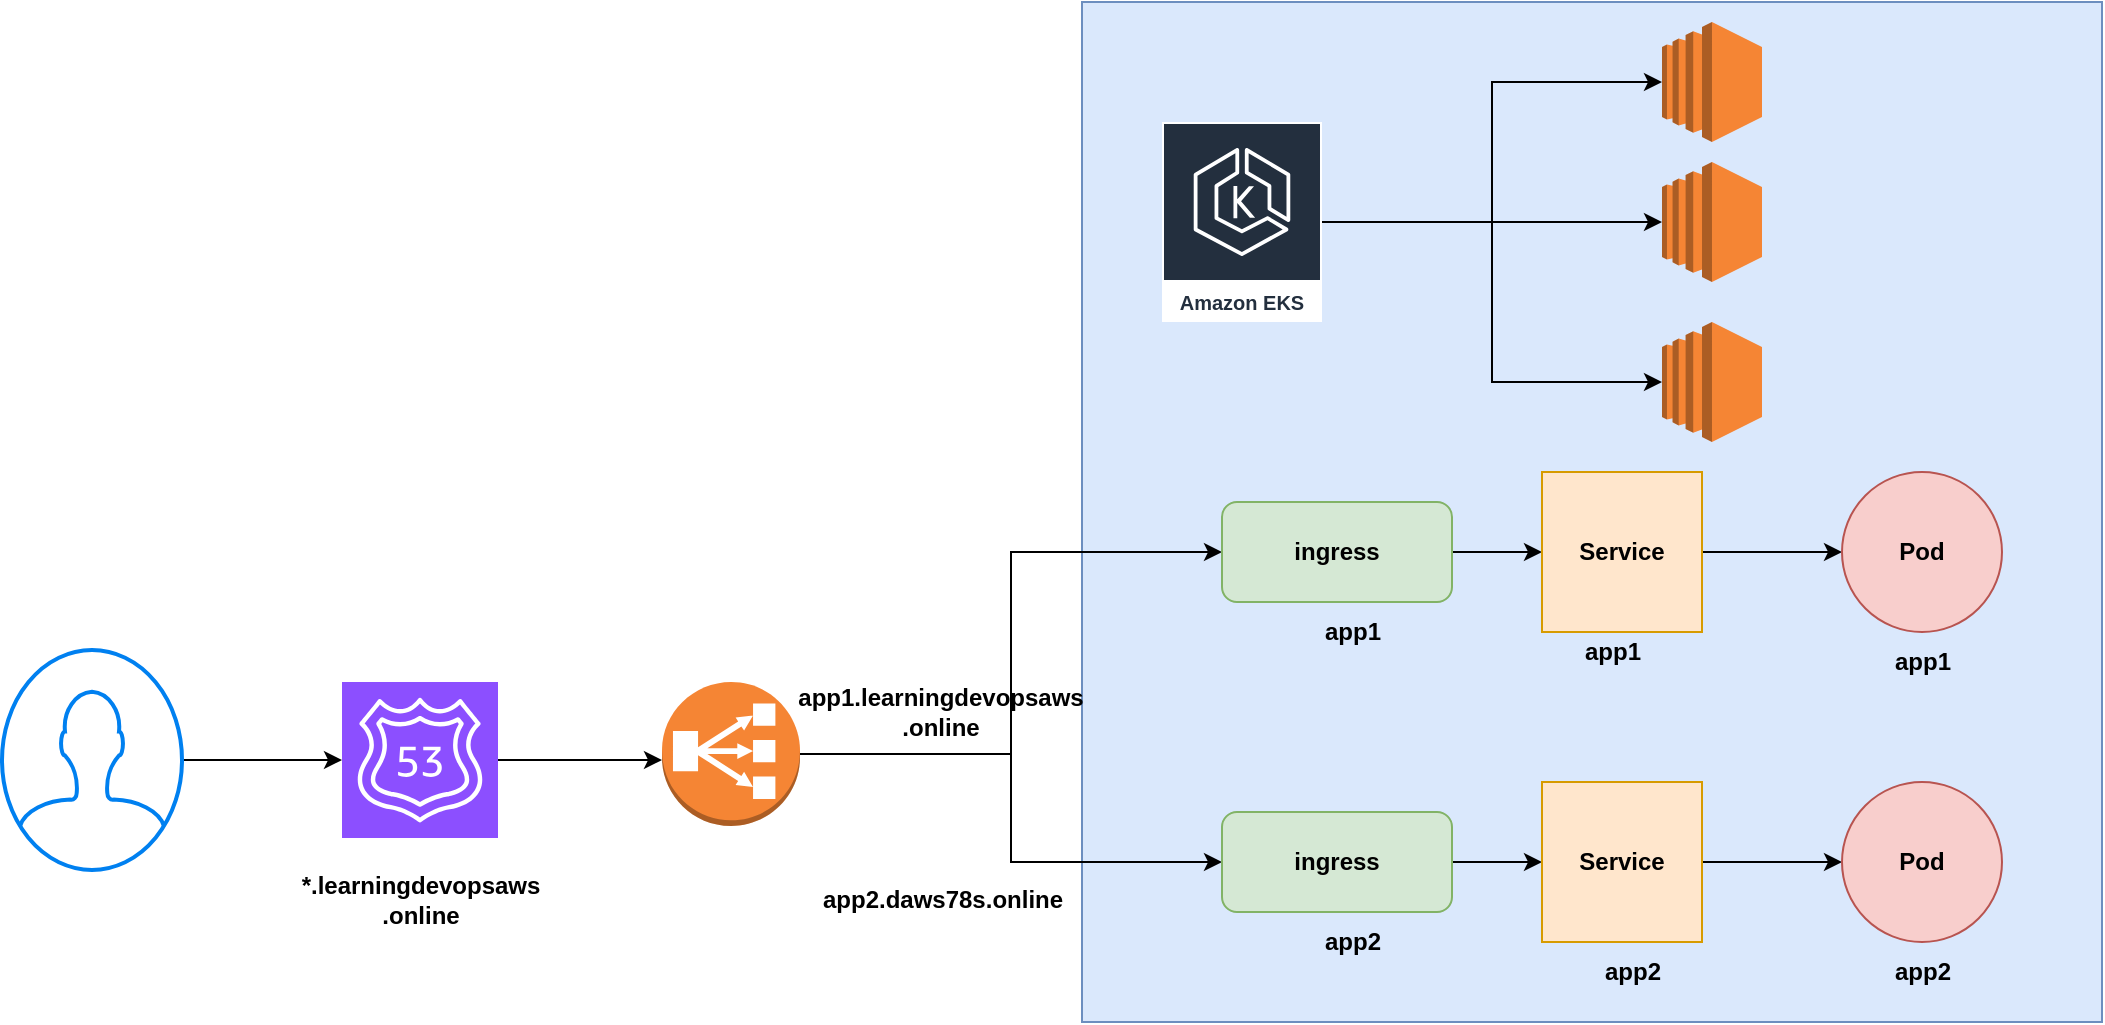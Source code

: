 <mxfile>
    <diagram name="Page-1" id="tl2UhNhua-255VrZ4Xo6">
        <mxGraphModel dx="1808" dy="469" grid="1" gridSize="10" guides="1" tooltips="1" connect="1" arrows="1" fold="1" page="1" pageScale="1" pageWidth="850" pageHeight="1100" math="0" shadow="0">
            <root>
                <mxCell id="0"/>
                <mxCell id="1" parent="0"/>
                <mxCell id="908_WE_SAFHPH_QXP2XA-1" value="" style="rounded=0;whiteSpace=wrap;html=1;fillColor=#dae8fc;strokeColor=#6c8ebf;" parent="1" vertex="1">
                    <mxGeometry x="240" y="80" width="510" height="510" as="geometry"/>
                </mxCell>
                <mxCell id="908_WE_SAFHPH_QXP2XA-6" style="edgeStyle=orthogonalEdgeStyle;rounded=0;orthogonalLoop=1;jettySize=auto;html=1;" parent="1" source="908_WE_SAFHPH_QXP2XA-2" target="908_WE_SAFHPH_QXP2XA-3" edge="1">
                    <mxGeometry relative="1" as="geometry"/>
                </mxCell>
                <mxCell id="908_WE_SAFHPH_QXP2XA-7" style="edgeStyle=orthogonalEdgeStyle;rounded=0;orthogonalLoop=1;jettySize=auto;html=1;" parent="1" source="908_WE_SAFHPH_QXP2XA-2" target="908_WE_SAFHPH_QXP2XA-4" edge="1">
                    <mxGeometry relative="1" as="geometry"/>
                </mxCell>
                <mxCell id="908_WE_SAFHPH_QXP2XA-2" value="Amazon EKS" style="sketch=0;outlineConnect=0;fontColor=#232F3E;gradientColor=none;strokeColor=#ffffff;fillColor=#232F3E;dashed=0;verticalLabelPosition=middle;verticalAlign=bottom;align=center;html=1;whiteSpace=wrap;fontSize=10;fontStyle=1;spacing=3;shape=mxgraph.aws4.productIcon;prIcon=mxgraph.aws4.eks;" parent="1" vertex="1">
                    <mxGeometry x="280" y="140" width="80" height="100" as="geometry"/>
                </mxCell>
                <mxCell id="908_WE_SAFHPH_QXP2XA-3" value="" style="outlineConnect=0;dashed=0;verticalLabelPosition=bottom;verticalAlign=top;align=center;html=1;shape=mxgraph.aws3.ec2;fillColor=#F58534;gradientColor=none;" parent="1" vertex="1">
                    <mxGeometry x="530" y="90" width="50" height="60" as="geometry"/>
                </mxCell>
                <mxCell id="908_WE_SAFHPH_QXP2XA-4" value="" style="outlineConnect=0;dashed=0;verticalLabelPosition=bottom;verticalAlign=top;align=center;html=1;shape=mxgraph.aws3.ec2;fillColor=#F58534;gradientColor=none;" parent="1" vertex="1">
                    <mxGeometry x="530" y="160" width="50" height="60" as="geometry"/>
                </mxCell>
                <mxCell id="908_WE_SAFHPH_QXP2XA-5" value="" style="outlineConnect=0;dashed=0;verticalLabelPosition=bottom;verticalAlign=top;align=center;html=1;shape=mxgraph.aws3.ec2;fillColor=#F58534;gradientColor=none;" parent="1" vertex="1">
                    <mxGeometry x="530" y="240" width="50" height="60" as="geometry"/>
                </mxCell>
                <mxCell id="908_WE_SAFHPH_QXP2XA-8" style="edgeStyle=orthogonalEdgeStyle;rounded=0;orthogonalLoop=1;jettySize=auto;html=1;entryX=0;entryY=0.5;entryDx=0;entryDy=0;entryPerimeter=0;" parent="1" source="908_WE_SAFHPH_QXP2XA-2" target="908_WE_SAFHPH_QXP2XA-5" edge="1">
                    <mxGeometry relative="1" as="geometry"/>
                </mxCell>
                <mxCell id="908_WE_SAFHPH_QXP2XA-16" style="edgeStyle=orthogonalEdgeStyle;rounded=0;orthogonalLoop=1;jettySize=auto;html=1;entryX=0;entryY=0.5;entryDx=0;entryDy=0;" parent="1" source="908_WE_SAFHPH_QXP2XA-9" target="908_WE_SAFHPH_QXP2XA-11" edge="1">
                    <mxGeometry relative="1" as="geometry"/>
                </mxCell>
                <mxCell id="908_WE_SAFHPH_QXP2XA-33" style="edgeStyle=orthogonalEdgeStyle;rounded=0;orthogonalLoop=1;jettySize=auto;html=1;" parent="1" source="908_WE_SAFHPH_QXP2XA-9" target="908_WE_SAFHPH_QXP2XA-27" edge="1">
                    <mxGeometry relative="1" as="geometry"/>
                </mxCell>
                <mxCell id="908_WE_SAFHPH_QXP2XA-9" value="" style="outlineConnect=0;dashed=0;verticalLabelPosition=bottom;verticalAlign=top;align=center;html=1;shape=mxgraph.aws3.classic_load_balancer;fillColor=#F58534;gradientColor=none;" parent="1" vertex="1">
                    <mxGeometry x="30" y="420" width="69" height="72" as="geometry"/>
                </mxCell>
                <mxCell id="908_WE_SAFHPH_QXP2XA-14" style="edgeStyle=orthogonalEdgeStyle;rounded=0;orthogonalLoop=1;jettySize=auto;html=1;entryX=0;entryY=0.5;entryDx=0;entryDy=0;" parent="1" source="908_WE_SAFHPH_QXP2XA-11" target="908_WE_SAFHPH_QXP2XA-12" edge="1">
                    <mxGeometry relative="1" as="geometry"/>
                </mxCell>
                <mxCell id="908_WE_SAFHPH_QXP2XA-11" value="&lt;b&gt;ingress&lt;/b&gt;" style="rounded=1;whiteSpace=wrap;html=1;fillColor=#d5e8d4;strokeColor=#82b366;" parent="1" vertex="1">
                    <mxGeometry x="310" y="330" width="115" height="50" as="geometry"/>
                </mxCell>
                <mxCell id="908_WE_SAFHPH_QXP2XA-15" style="edgeStyle=orthogonalEdgeStyle;rounded=0;orthogonalLoop=1;jettySize=auto;html=1;entryX=0;entryY=0.5;entryDx=0;entryDy=0;" parent="1" source="908_WE_SAFHPH_QXP2XA-12" target="908_WE_SAFHPH_QXP2XA-13" edge="1">
                    <mxGeometry relative="1" as="geometry"/>
                </mxCell>
                <mxCell id="908_WE_SAFHPH_QXP2XA-12" value="&lt;b&gt;Service&lt;/b&gt;" style="whiteSpace=wrap;html=1;aspect=fixed;fillColor=#ffe6cc;strokeColor=#d79b00;" parent="1" vertex="1">
                    <mxGeometry x="470" y="315" width="80" height="80" as="geometry"/>
                </mxCell>
                <mxCell id="908_WE_SAFHPH_QXP2XA-13" value="&lt;b&gt;Pod&lt;/b&gt;" style="ellipse;whiteSpace=wrap;html=1;aspect=fixed;fillColor=#f8cecc;strokeColor=#b85450;" parent="1" vertex="1">
                    <mxGeometry x="620" y="315" width="80" height="80" as="geometry"/>
                </mxCell>
                <mxCell id="908_WE_SAFHPH_QXP2XA-20" style="edgeStyle=orthogonalEdgeStyle;rounded=0;orthogonalLoop=1;jettySize=auto;html=1;" parent="1" source="908_WE_SAFHPH_QXP2XA-17" target="908_WE_SAFHPH_QXP2XA-18" edge="1">
                    <mxGeometry relative="1" as="geometry"/>
                </mxCell>
                <mxCell id="908_WE_SAFHPH_QXP2XA-17" value="" style="html=1;verticalLabelPosition=bottom;align=center;labelBackgroundColor=#ffffff;verticalAlign=top;strokeWidth=2;strokeColor=#0080F0;shadow=0;dashed=0;shape=mxgraph.ios7.icons.user;" parent="1" vertex="1">
                    <mxGeometry x="-300" y="404" width="90" height="110" as="geometry"/>
                </mxCell>
                <mxCell id="908_WE_SAFHPH_QXP2XA-21" style="edgeStyle=orthogonalEdgeStyle;rounded=0;orthogonalLoop=1;jettySize=auto;html=1;" parent="1" source="908_WE_SAFHPH_QXP2XA-18" target="908_WE_SAFHPH_QXP2XA-9" edge="1">
                    <mxGeometry relative="1" as="geometry">
                        <Array as="points">
                            <mxPoint x="10" y="459"/>
                            <mxPoint x="10" y="459"/>
                        </Array>
                    </mxGeometry>
                </mxCell>
                <mxCell id="908_WE_SAFHPH_QXP2XA-18" value="" style="sketch=0;points=[[0,0,0],[0.25,0,0],[0.5,0,0],[0.75,0,0],[1,0,0],[0,1,0],[0.25,1,0],[0.5,1,0],[0.75,1,0],[1,1,0],[0,0.25,0],[0,0.5,0],[0,0.75,0],[1,0.25,0],[1,0.5,0],[1,0.75,0]];outlineConnect=0;fontColor=#232F3E;fillColor=#8C4FFF;strokeColor=#ffffff;dashed=0;verticalLabelPosition=bottom;verticalAlign=top;align=center;html=1;fontSize=12;fontStyle=0;aspect=fixed;shape=mxgraph.aws4.resourceIcon;resIcon=mxgraph.aws4.route_53;" parent="1" vertex="1">
                    <mxGeometry x="-130" y="420" width="78" height="78" as="geometry"/>
                </mxCell>
                <mxCell id="908_WE_SAFHPH_QXP2XA-19" value="&lt;b&gt;*.learningdevopsaws&lt;/b&gt;&lt;br&gt;&lt;b&gt;.online&lt;/b&gt;" style="text;html=1;align=center;verticalAlign=middle;resizable=0;points=[];autosize=1;strokeColor=none;fillColor=none;" parent="1" vertex="1">
                    <mxGeometry x="-161" y="509" width="140" height="40" as="geometry"/>
                </mxCell>
                <mxCell id="908_WE_SAFHPH_QXP2XA-23" value="&lt;b&gt;app1.learningdevopsaws&lt;/b&gt;&lt;br&gt;&lt;b&gt;.online&lt;/b&gt;" style="text;html=1;align=center;verticalAlign=middle;resizable=0;points=[];autosize=1;strokeColor=none;fillColor=none;" parent="1" vertex="1">
                    <mxGeometry x="84" y="415" width="170" height="40" as="geometry"/>
                </mxCell>
                <mxCell id="908_WE_SAFHPH_QXP2XA-24" value="&lt;b&gt;app1&lt;/b&gt;" style="text;html=1;align=center;verticalAlign=middle;resizable=0;points=[];autosize=1;strokeColor=none;fillColor=none;" parent="1" vertex="1">
                    <mxGeometry x="350" y="380" width="50" height="30" as="geometry"/>
                </mxCell>
                <mxCell id="908_WE_SAFHPH_QXP2XA-25" value="&lt;b&gt;app1&lt;/b&gt;" style="text;html=1;align=center;verticalAlign=middle;resizable=0;points=[];autosize=1;strokeColor=none;fillColor=none;" parent="1" vertex="1">
                    <mxGeometry x="480" y="390" width="50" height="30" as="geometry"/>
                </mxCell>
                <mxCell id="908_WE_SAFHPH_QXP2XA-26" value="&lt;b&gt;app1&lt;/b&gt;" style="text;html=1;align=center;verticalAlign=middle;resizable=0;points=[];autosize=1;strokeColor=none;fillColor=none;" parent="1" vertex="1">
                    <mxGeometry x="635" y="395" width="50" height="30" as="geometry"/>
                </mxCell>
                <mxCell id="908_WE_SAFHPH_QXP2XA-31" style="edgeStyle=orthogonalEdgeStyle;rounded=0;orthogonalLoop=1;jettySize=auto;html=1;entryX=0;entryY=0.5;entryDx=0;entryDy=0;" parent="1" source="908_WE_SAFHPH_QXP2XA-27" target="908_WE_SAFHPH_QXP2XA-29" edge="1">
                    <mxGeometry relative="1" as="geometry"/>
                </mxCell>
                <mxCell id="908_WE_SAFHPH_QXP2XA-27" value="&lt;b&gt;ingress&lt;/b&gt;" style="rounded=1;whiteSpace=wrap;html=1;fillColor=#d5e8d4;strokeColor=#82b366;" parent="1" vertex="1">
                    <mxGeometry x="310" y="485" width="115" height="50" as="geometry"/>
                </mxCell>
                <mxCell id="908_WE_SAFHPH_QXP2XA-32" style="edgeStyle=orthogonalEdgeStyle;rounded=0;orthogonalLoop=1;jettySize=auto;html=1;entryX=0;entryY=0.5;entryDx=0;entryDy=0;" parent="1" source="908_WE_SAFHPH_QXP2XA-29" target="908_WE_SAFHPH_QXP2XA-30" edge="1">
                    <mxGeometry relative="1" as="geometry"/>
                </mxCell>
                <mxCell id="908_WE_SAFHPH_QXP2XA-29" value="&lt;b&gt;Service&lt;/b&gt;" style="whiteSpace=wrap;html=1;aspect=fixed;fillColor=#ffe6cc;strokeColor=#d79b00;" parent="1" vertex="1">
                    <mxGeometry x="470" y="470" width="80" height="80" as="geometry"/>
                </mxCell>
                <mxCell id="908_WE_SAFHPH_QXP2XA-30" value="&lt;b&gt;Pod&lt;/b&gt;" style="ellipse;whiteSpace=wrap;html=1;aspect=fixed;fillColor=#f8cecc;strokeColor=#b85450;" parent="1" vertex="1">
                    <mxGeometry x="620" y="470" width="80" height="80" as="geometry"/>
                </mxCell>
                <mxCell id="908_WE_SAFHPH_QXP2XA-34" value="&lt;b&gt;app2.daws78s.online&lt;/b&gt;" style="text;html=1;align=center;verticalAlign=middle;resizable=0;points=[];autosize=1;strokeColor=none;fillColor=none;" parent="1" vertex="1">
                    <mxGeometry x="100" y="514" width="140" height="30" as="geometry"/>
                </mxCell>
                <mxCell id="908_WE_SAFHPH_QXP2XA-35" value="&lt;b&gt;app2&lt;/b&gt;" style="text;html=1;align=center;verticalAlign=middle;resizable=0;points=[];autosize=1;strokeColor=none;fillColor=none;" parent="1" vertex="1">
                    <mxGeometry x="350" y="535" width="50" height="30" as="geometry"/>
                </mxCell>
                <mxCell id="908_WE_SAFHPH_QXP2XA-36" value="&lt;b&gt;app2&lt;/b&gt;" style="text;html=1;align=center;verticalAlign=middle;resizable=0;points=[];autosize=1;strokeColor=none;fillColor=none;" parent="1" vertex="1">
                    <mxGeometry x="490" y="550" width="50" height="30" as="geometry"/>
                </mxCell>
                <mxCell id="908_WE_SAFHPH_QXP2XA-37" value="&lt;b&gt;app2&lt;/b&gt;" style="text;html=1;align=center;verticalAlign=middle;resizable=0;points=[];autosize=1;strokeColor=none;fillColor=none;" parent="1" vertex="1">
                    <mxGeometry x="635" y="550" width="50" height="30" as="geometry"/>
                </mxCell>
            </root>
        </mxGraphModel>
    </diagram>
</mxfile>